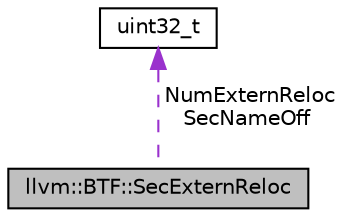 digraph "llvm::BTF::SecExternReloc"
{
 // LATEX_PDF_SIZE
  bgcolor="transparent";
  edge [fontname="Helvetica",fontsize="10",labelfontname="Helvetica",labelfontsize="10"];
  node [fontname="Helvetica",fontsize="10",shape="box"];
  Node1 [label="llvm::BTF::SecExternReloc",height=0.2,width=0.4,color="black", fillcolor="grey75", style="filled", fontcolor="black",tooltip="Specifying extern relocation's in one section."];
  Node2 -> Node1 [dir="back",color="darkorchid3",fontsize="10",style="dashed",label=" NumExternReloc\nSecNameOff" ,fontname="Helvetica"];
  Node2 [label="uint32_t",height=0.2,width=0.4,color="black",URL="$classuint32__t.html",tooltip=" "];
}
